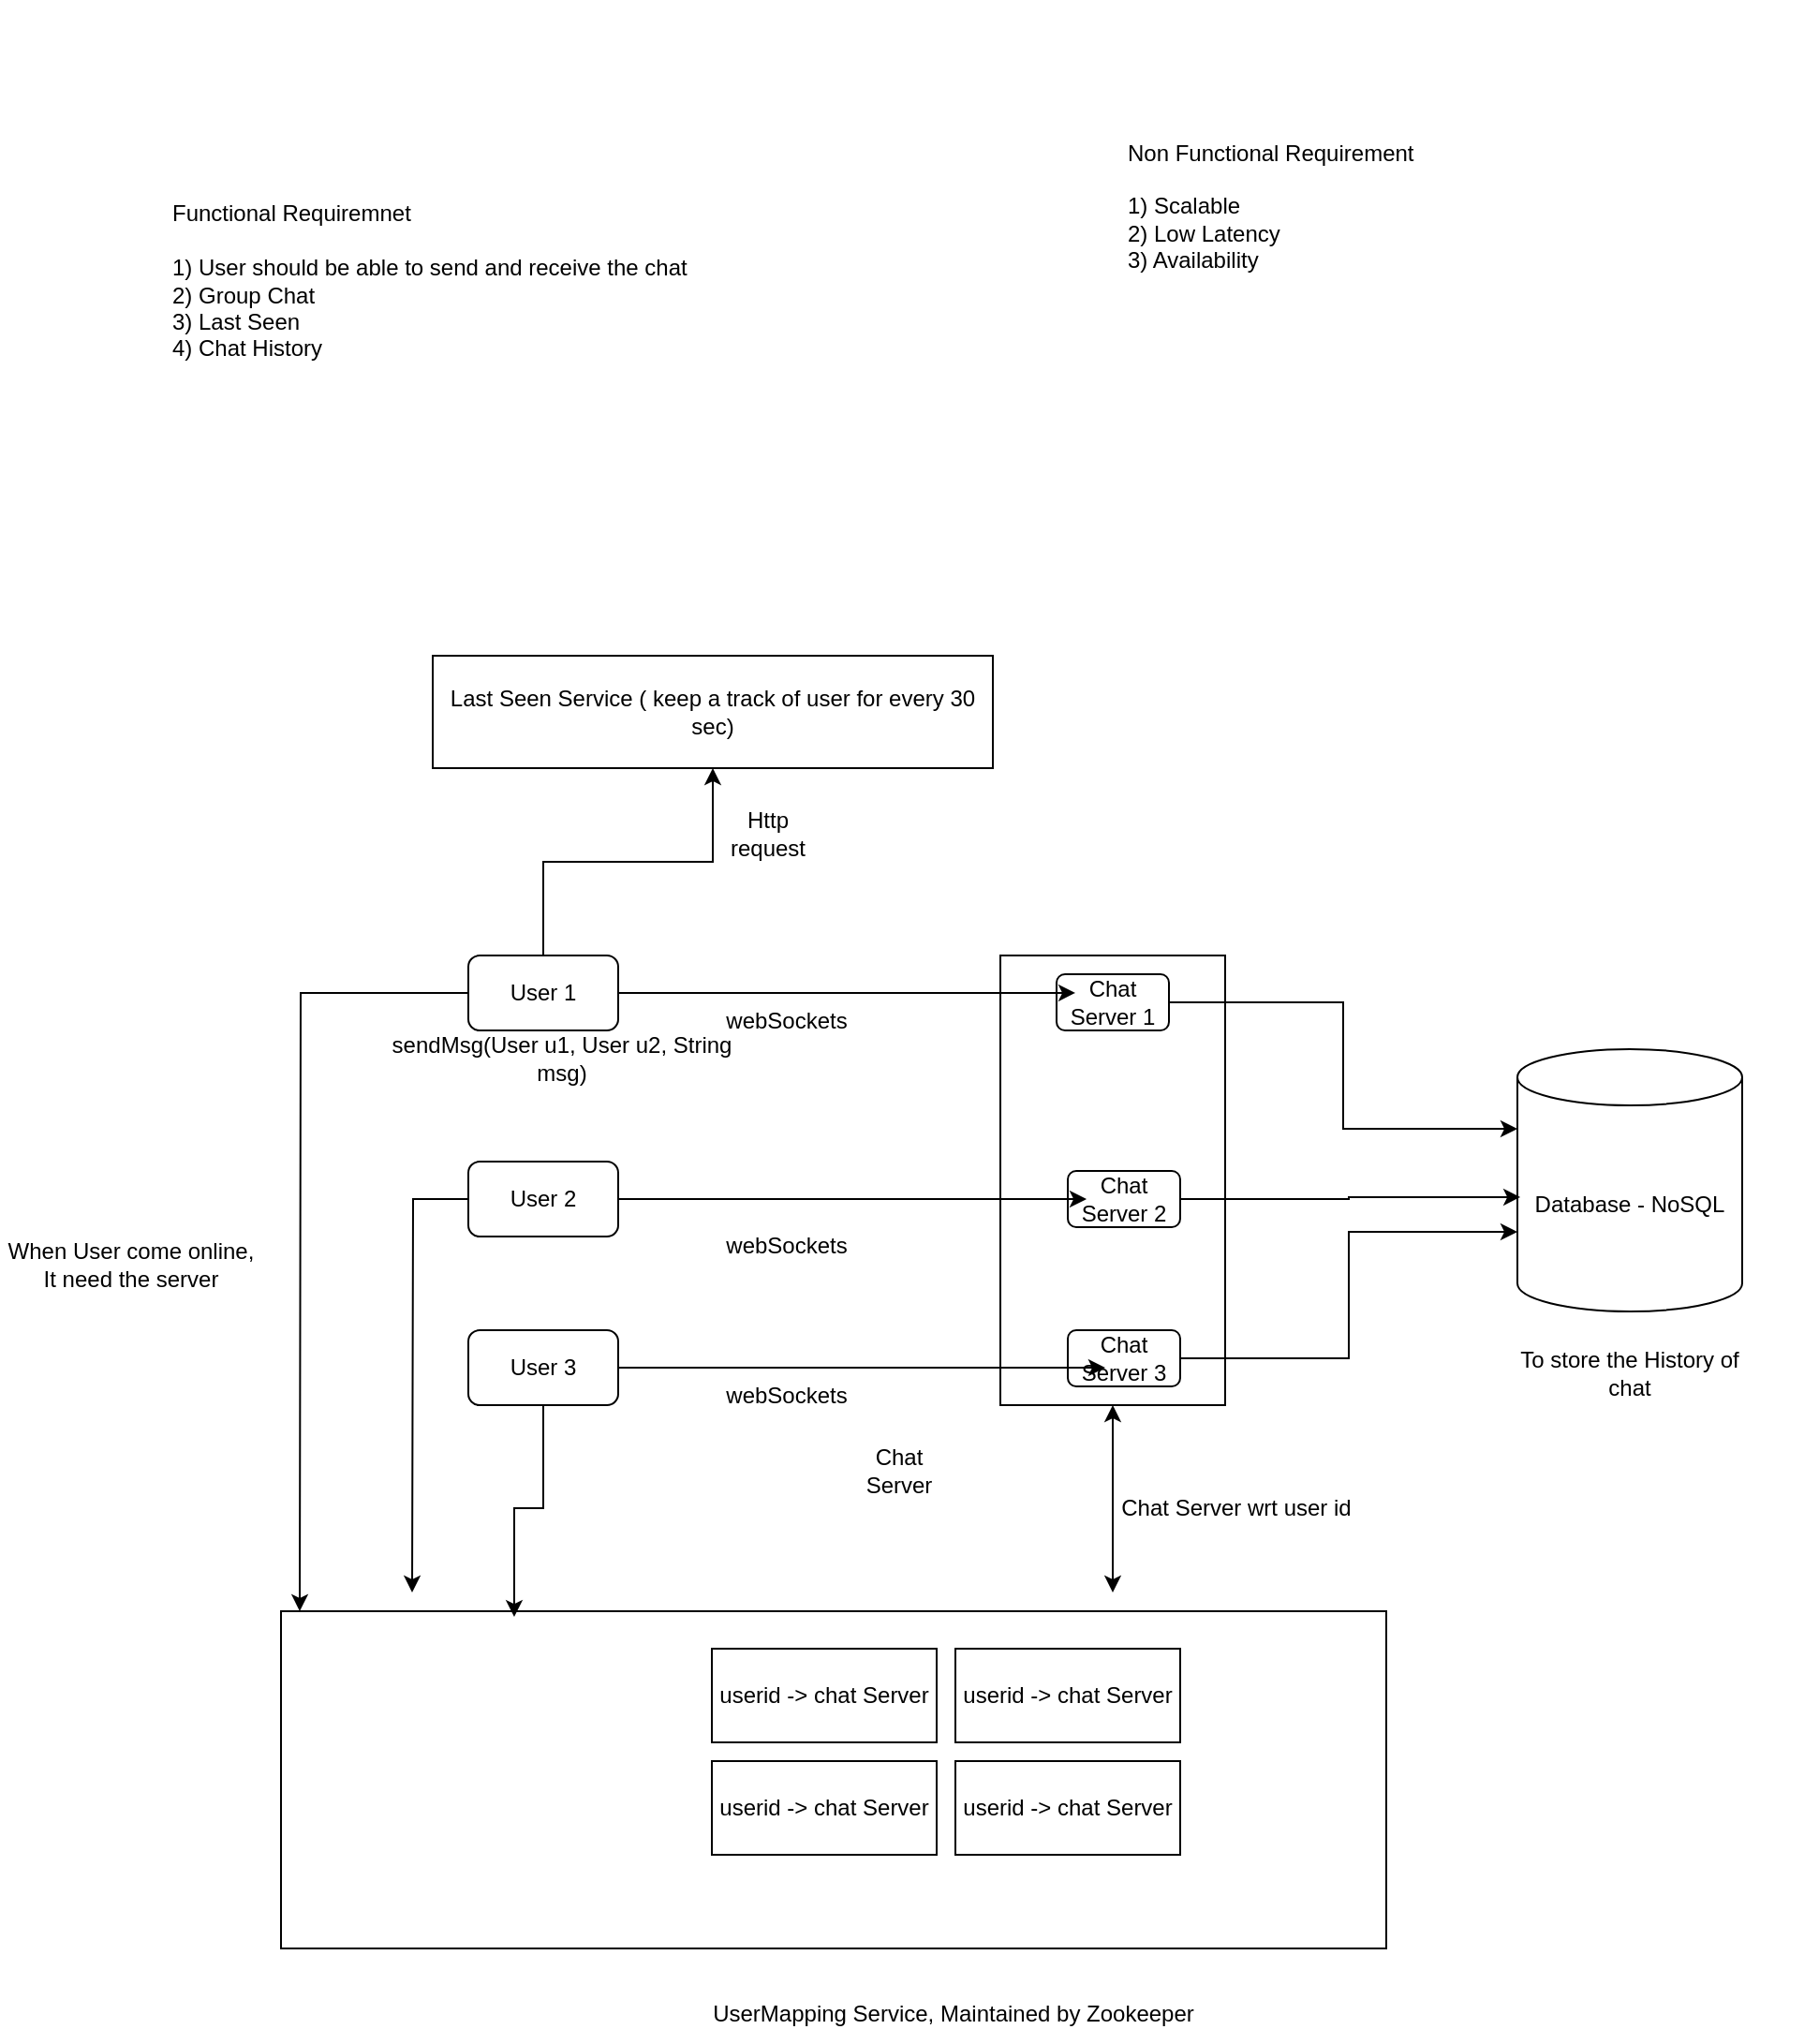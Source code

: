 <mxfile version="24.7.6">
  <diagram name="Page-1" id="GHOJRxWjGVEZlhl5jPjd">
    <mxGraphModel dx="1781" dy="1761" grid="1" gridSize="10" guides="1" tooltips="1" connect="1" arrows="1" fold="1" page="1" pageScale="1" pageWidth="827" pageHeight="1169" math="0" shadow="0">
      <root>
        <mxCell id="0" />
        <mxCell id="1" parent="0" />
        <mxCell id="jUntBRLyvS0ORN7yy30c-15" style="edgeStyle=orthogonalEdgeStyle;rounded=0;orthogonalLoop=1;jettySize=auto;html=1;" edge="1" parent="1" source="6BHZrWosN3ZxabO44CqT-1">
          <mxGeometry relative="1" as="geometry">
            <mxPoint x="-80" y="470" as="targetPoint" />
          </mxGeometry>
        </mxCell>
        <mxCell id="jUntBRLyvS0ORN7yy30c-20" style="edgeStyle=orthogonalEdgeStyle;rounded=0;orthogonalLoop=1;jettySize=auto;html=1;" edge="1" parent="1" source="6BHZrWosN3ZxabO44CqT-1" target="jUntBRLyvS0ORN7yy30c-21">
          <mxGeometry relative="1" as="geometry">
            <mxPoint x="50" y="-10" as="targetPoint" />
          </mxGeometry>
        </mxCell>
        <mxCell id="6BHZrWosN3ZxabO44CqT-1" value="User 1" style="rounded=1;whiteSpace=wrap;html=1;" parent="1" vertex="1">
          <mxGeometry x="10" y="120" width="80" height="40" as="geometry" />
        </mxCell>
        <mxCell id="jUntBRLyvS0ORN7yy30c-14" style="edgeStyle=orthogonalEdgeStyle;rounded=0;orthogonalLoop=1;jettySize=auto;html=1;" edge="1" parent="1" source="6BHZrWosN3ZxabO44CqT-2">
          <mxGeometry relative="1" as="geometry">
            <mxPoint x="-20" y="460" as="targetPoint" />
          </mxGeometry>
        </mxCell>
        <mxCell id="6BHZrWosN3ZxabO44CqT-2" value="User 2&lt;span style=&quot;color: rgba(0, 0, 0, 0); font-family: monospace; font-size: 0px; text-align: start; text-wrap: nowrap;&quot;&gt;%3CmxGraphModel%3E%3Croot%3E%3CmxCell%20id%3D%220%22%2F%3E%3CmxCell%20id%3D%221%22%20parent%3D%220%22%2F%3E%3CmxCell%20id%3D%222%22%20value%3D%22User%201%22%20style%3D%22rounded%3D1%3BwhiteSpace%3Dwrap%3Bhtml%3D1%3B%22%20vertex%3D%221%22%20parent%3D%221%22%3E%3CmxGeometry%20x%3D%2210%22%20y%3D%22120%22%20width%3D%2280%22%20height%3D%2240%22%20as%3D%22geometry%22%2F%3E%3C%2FmxCell%3E%3C%2Froot%3E%3C%2FmxGraphModel%3E&lt;/span&gt;" style="rounded=1;whiteSpace=wrap;html=1;" parent="1" vertex="1">
          <mxGeometry x="10" y="230" width="80" height="40" as="geometry" />
        </mxCell>
        <mxCell id="jUntBRLyvS0ORN7yy30c-12" style="edgeStyle=orthogonalEdgeStyle;rounded=0;orthogonalLoop=1;jettySize=auto;html=1;entryX=0.211;entryY=0.017;entryDx=0;entryDy=0;entryPerimeter=0;" edge="1" parent="1" source="6BHZrWosN3ZxabO44CqT-3" target="jUntBRLyvS0ORN7yy30c-6">
          <mxGeometry relative="1" as="geometry" />
        </mxCell>
        <mxCell id="6BHZrWosN3ZxabO44CqT-3" value="User 3" style="rounded=1;whiteSpace=wrap;html=1;" parent="1" vertex="1">
          <mxGeometry x="10" y="320" width="80" height="40" as="geometry" />
        </mxCell>
        <mxCell id="6BHZrWosN3ZxabO44CqT-4" value="" style="rounded=0;whiteSpace=wrap;html=1;" parent="1" vertex="1">
          <mxGeometry x="294" y="120" width="120" height="240" as="geometry" />
        </mxCell>
        <mxCell id="6BHZrWosN3ZxabO44CqT-5" value="Chat Server 1" style="rounded=1;whiteSpace=wrap;html=1;" parent="1" vertex="1">
          <mxGeometry x="324" y="130" width="60" height="30" as="geometry" />
        </mxCell>
        <mxCell id="6BHZrWosN3ZxabO44CqT-6" value="Chat Server 2" style="rounded=1;whiteSpace=wrap;html=1;" parent="1" vertex="1">
          <mxGeometry x="330" y="235" width="60" height="30" as="geometry" />
        </mxCell>
        <mxCell id="6BHZrWosN3ZxabO44CqT-7" value="Chat Server 3" style="rounded=1;whiteSpace=wrap;html=1;" parent="1" vertex="1">
          <mxGeometry x="330" y="320" width="60" height="30" as="geometry" />
        </mxCell>
        <mxCell id="6BHZrWosN3ZxabO44CqT-8" style="edgeStyle=orthogonalEdgeStyle;rounded=0;orthogonalLoop=1;jettySize=auto;html=1;entryX=0.167;entryY=0.333;entryDx=0;entryDy=0;entryPerimeter=0;" parent="1" source="6BHZrWosN3ZxabO44CqT-1" target="6BHZrWosN3ZxabO44CqT-5" edge="1">
          <mxGeometry relative="1" as="geometry" />
        </mxCell>
        <mxCell id="6BHZrWosN3ZxabO44CqT-13" style="edgeStyle=orthogonalEdgeStyle;rounded=0;orthogonalLoop=1;jettySize=auto;html=1;entryX=0.333;entryY=0.667;entryDx=0;entryDy=0;entryPerimeter=0;" parent="1" source="6BHZrWosN3ZxabO44CqT-3" target="6BHZrWosN3ZxabO44CqT-7" edge="1">
          <mxGeometry relative="1" as="geometry" />
        </mxCell>
        <mxCell id="6BHZrWosN3ZxabO44CqT-15" style="edgeStyle=orthogonalEdgeStyle;rounded=0;orthogonalLoop=1;jettySize=auto;html=1;entryX=0.167;entryY=0.5;entryDx=0;entryDy=0;entryPerimeter=0;" parent="1" source="6BHZrWosN3ZxabO44CqT-2" target="6BHZrWosN3ZxabO44CqT-6" edge="1">
          <mxGeometry relative="1" as="geometry">
            <mxPoint x="100" y="250" as="sourcePoint" />
          </mxGeometry>
        </mxCell>
        <mxCell id="6BHZrWosN3ZxabO44CqT-16" value="Chat Server" style="text;strokeColor=none;align=center;fillColor=none;html=1;verticalAlign=middle;whiteSpace=wrap;rounded=0;" parent="1" vertex="1">
          <mxGeometry x="210" y="380" width="60" height="30" as="geometry" />
        </mxCell>
        <mxCell id="6BHZrWosN3ZxabO44CqT-20" value="Functional Requiremnet&lt;div&gt;&lt;br&gt;&lt;/div&gt;&lt;div&gt;1) User should be able to send and receive the chat&lt;br&gt;2) Group Chat&lt;br&gt;3) Last Seen&lt;br&gt;4) Chat History&lt;/div&gt;" style="text;html=1;align=left;verticalAlign=middle;whiteSpace=wrap;rounded=0;" parent="1" vertex="1">
          <mxGeometry x="-150" y="-350" width="370" height="220" as="geometry" />
        </mxCell>
        <mxCell id="6BHZrWosN3ZxabO44CqT-21" value="&lt;div&gt;Non Functional Requirement&lt;/div&gt;&lt;div&gt;&lt;br&gt;&lt;/div&gt;&lt;div&gt;1) Scalable&lt;br&gt;2) Low Latency&lt;br&gt;3) Availability&lt;/div&gt;" style="text;html=1;align=left;verticalAlign=middle;whiteSpace=wrap;rounded=0;" parent="1" vertex="1">
          <mxGeometry x="360" y="-390" width="370" height="220" as="geometry" />
        </mxCell>
        <mxCell id="6BHZrWosN3ZxabO44CqT-24" value="sendMsg(User u1, User u2, String msg)" style="text;html=1;align=center;verticalAlign=middle;whiteSpace=wrap;rounded=0;fontFamily=Helvetica;fontSize=12;fontColor=default;" parent="1" vertex="1">
          <mxGeometry x="-40" y="160" width="200" height="30" as="geometry" />
        </mxCell>
        <mxCell id="6BHZrWosN3ZxabO44CqT-25" value="webSockets" style="text;html=1;align=center;verticalAlign=middle;whiteSpace=wrap;rounded=0;fontFamily=Helvetica;fontSize=12;fontColor=default;" parent="1" vertex="1">
          <mxGeometry x="150" y="140" width="60" height="30" as="geometry" />
        </mxCell>
        <mxCell id="6BHZrWosN3ZxabO44CqT-26" value="webSockets" style="text;html=1;align=center;verticalAlign=middle;whiteSpace=wrap;rounded=0;fontFamily=Helvetica;fontSize=12;fontColor=default;" parent="1" vertex="1">
          <mxGeometry x="150" y="260" width="60" height="30" as="geometry" />
        </mxCell>
        <mxCell id="6BHZrWosN3ZxabO44CqT-27" value="webSockets" style="text;html=1;align=center;verticalAlign=middle;whiteSpace=wrap;rounded=0;fontFamily=Helvetica;fontSize=12;fontColor=default;" parent="1" vertex="1">
          <mxGeometry x="150" y="340" width="60" height="30" as="geometry" />
        </mxCell>
        <mxCell id="jUntBRLyvS0ORN7yy30c-2" value="userid -&amp;gt; chat Server" style="rounded=0;whiteSpace=wrap;html=1;" vertex="1" parent="1">
          <mxGeometry x="140" y="490" width="120" height="50" as="geometry" />
        </mxCell>
        <mxCell id="jUntBRLyvS0ORN7yy30c-3" value="userid -&amp;gt; chat Server" style="rounded=0;whiteSpace=wrap;html=1;" vertex="1" parent="1">
          <mxGeometry x="270" y="490" width="120" height="50" as="geometry" />
        </mxCell>
        <mxCell id="jUntBRLyvS0ORN7yy30c-4" value="userid -&amp;gt; chat Server" style="rounded=0;whiteSpace=wrap;html=1;" vertex="1" parent="1">
          <mxGeometry x="270" y="550" width="120" height="50" as="geometry" />
        </mxCell>
        <mxCell id="jUntBRLyvS0ORN7yy30c-5" value="userid -&amp;gt; chat Server" style="rounded=0;whiteSpace=wrap;html=1;" vertex="1" parent="1">
          <mxGeometry x="140" y="550" width="120" height="50" as="geometry" />
        </mxCell>
        <mxCell id="jUntBRLyvS0ORN7yy30c-6" value="" style="rounded=0;whiteSpace=wrap;html=1;fillColor=none;" vertex="1" parent="1">
          <mxGeometry x="-90" y="470" width="590" height="180" as="geometry" />
        </mxCell>
        <mxCell id="jUntBRLyvS0ORN7yy30c-8" value="UserMapping Service, Maintained by Zookeeper" style="text;html=1;align=center;verticalAlign=middle;whiteSpace=wrap;rounded=0;" vertex="1" parent="1">
          <mxGeometry x="124" y="670" width="290" height="30" as="geometry" />
        </mxCell>
        <mxCell id="jUntBRLyvS0ORN7yy30c-10" value="" style="endArrow=classic;startArrow=classic;html=1;rounded=0;entryX=0.5;entryY=1;entryDx=0;entryDy=0;" edge="1" parent="1" target="6BHZrWosN3ZxabO44CqT-4">
          <mxGeometry width="50" height="50" relative="1" as="geometry">
            <mxPoint x="354" y="460" as="sourcePoint" />
            <mxPoint x="380" y="420" as="targetPoint" />
          </mxGeometry>
        </mxCell>
        <mxCell id="jUntBRLyvS0ORN7yy30c-11" value="Chat Server wrt user id" style="text;html=1;align=center;verticalAlign=middle;whiteSpace=wrap;rounded=0;" vertex="1" parent="1">
          <mxGeometry x="330" y="400" width="180" height="30" as="geometry" />
        </mxCell>
        <mxCell id="jUntBRLyvS0ORN7yy30c-16" value="When User come online, It need the server" style="text;html=1;align=center;verticalAlign=middle;whiteSpace=wrap;rounded=0;" vertex="1" parent="1">
          <mxGeometry x="-240" y="270" width="140" height="30" as="geometry" />
        </mxCell>
        <mxCell id="jUntBRLyvS0ORN7yy30c-21" value="Last Seen Service ( keep a track of user for every 30 sec)" style="rounded=0;whiteSpace=wrap;html=1;" vertex="1" parent="1">
          <mxGeometry x="-9" y="-40" width="299" height="60" as="geometry" />
        </mxCell>
        <mxCell id="jUntBRLyvS0ORN7yy30c-22" value="Http request" style="text;html=1;align=center;verticalAlign=middle;whiteSpace=wrap;rounded=0;" vertex="1" parent="1">
          <mxGeometry x="140" y="40" width="60" height="30" as="geometry" />
        </mxCell>
        <mxCell id="jUntBRLyvS0ORN7yy30c-24" value="Database - NoSQL" style="shape=cylinder3;whiteSpace=wrap;html=1;boundedLbl=1;backgroundOutline=1;size=15;" vertex="1" parent="1">
          <mxGeometry x="570" y="170" width="120" height="140" as="geometry" />
        </mxCell>
        <mxCell id="jUntBRLyvS0ORN7yy30c-25" style="edgeStyle=orthogonalEdgeStyle;rounded=0;orthogonalLoop=1;jettySize=auto;html=1;entryX=0.013;entryY=0.564;entryDx=0;entryDy=0;entryPerimeter=0;" edge="1" parent="1" source="6BHZrWosN3ZxabO44CqT-6" target="jUntBRLyvS0ORN7yy30c-24">
          <mxGeometry relative="1" as="geometry" />
        </mxCell>
        <mxCell id="jUntBRLyvS0ORN7yy30c-26" style="edgeStyle=orthogonalEdgeStyle;rounded=0;orthogonalLoop=1;jettySize=auto;html=1;entryX=0;entryY=0;entryDx=0;entryDy=42.5;entryPerimeter=0;" edge="1" parent="1" source="6BHZrWosN3ZxabO44CqT-5" target="jUntBRLyvS0ORN7yy30c-24">
          <mxGeometry relative="1" as="geometry" />
        </mxCell>
        <mxCell id="jUntBRLyvS0ORN7yy30c-27" style="edgeStyle=orthogonalEdgeStyle;rounded=0;orthogonalLoop=1;jettySize=auto;html=1;entryX=0;entryY=0;entryDx=0;entryDy=97.5;entryPerimeter=0;" edge="1" parent="1" source="6BHZrWosN3ZxabO44CqT-7" target="jUntBRLyvS0ORN7yy30c-24">
          <mxGeometry relative="1" as="geometry" />
        </mxCell>
        <mxCell id="jUntBRLyvS0ORN7yy30c-28" value="To store the History of chat" style="text;html=1;align=center;verticalAlign=middle;whiteSpace=wrap;rounded=0;" vertex="1" parent="1">
          <mxGeometry x="570" y="325" width="120" height="35" as="geometry" />
        </mxCell>
      </root>
    </mxGraphModel>
  </diagram>
</mxfile>
